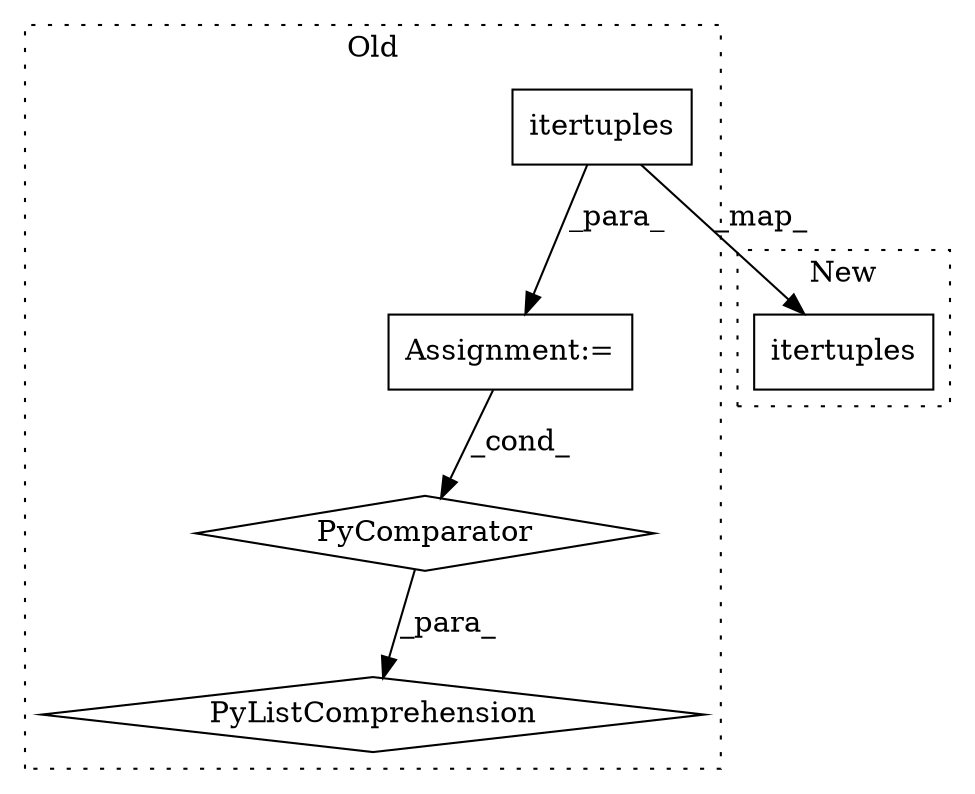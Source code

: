 digraph G {
subgraph cluster0 {
1 [label="itertuples" a="32" s="3552,3568" l="11,1" shape="box"];
3 [label="PyListComprehension" a="109" s="3420" l="166" shape="diamond"];
4 [label="PyComparator" a="113" s="3493" l="85" shape="diamond"];
5 [label="Assignment:=" a="7" s="3493" l="85" shape="box"];
label = "Old";
style="dotted";
}
subgraph cluster1 {
2 [label="itertuples" a="32" s="3501,3517" l="11,1" shape="box"];
label = "New";
style="dotted";
}
1 -> 2 [label="_map_"];
1 -> 5 [label="_para_"];
4 -> 3 [label="_para_"];
5 -> 4 [label="_cond_"];
}